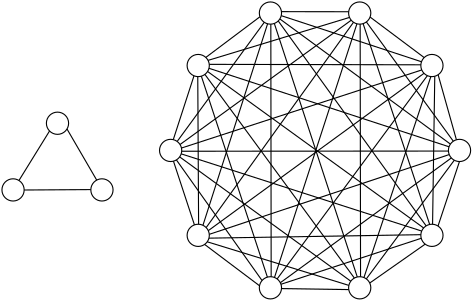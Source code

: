 <?xml version="1.0"?>
<!DOCTYPE ipe SYSTEM "ipe.dtd">
<ipe version="70218" creator="Ipe 7.2.24">
<info created="D:20220701145346" modified="D:20220701145346"/>
<ipestyle name="basic">
<symbol name="arrow/arc(spx)">
<path stroke="sym-stroke" fill="sym-stroke" pen="sym-pen">
0 0 m
-1 0.333 l
-1 -0.333 l
h
</path>
</symbol>
<symbol name="arrow/farc(spx)">
<path stroke="sym-stroke" fill="white" pen="sym-pen">
0 0 m
-1 0.333 l
-1 -0.333 l
h
</path>
</symbol>
<symbol name="arrow/ptarc(spx)">
<path stroke="sym-stroke" fill="sym-stroke" pen="sym-pen">
0 0 m
-1 0.333 l
-0.8 0 l
-1 -0.333 l
h
</path>
</symbol>
<symbol name="arrow/fptarc(spx)">
<path stroke="sym-stroke" fill="white" pen="sym-pen">
0 0 m
-1 0.333 l
-0.8 0 l
-1 -0.333 l
h
</path>
</symbol>
<symbol name="mark/circle(sx)" transformations="translations">
<path fill="sym-stroke">
0.6 0 0 0.6 0 0 e
0.4 0 0 0.4 0 0 e
</path>
</symbol>
<symbol name="mark/disk(sx)" transformations="translations">
<path fill="sym-stroke">
0.6 0 0 0.6 0 0 e
</path>
</symbol>
<symbol name="mark/fdisk(sfx)" transformations="translations">
<group>
<path fill="sym-fill">
0.5 0 0 0.5 0 0 e
</path>
<path fill="sym-stroke" fillrule="eofill">
0.6 0 0 0.6 0 0 e
0.4 0 0 0.4 0 0 e
</path>
</group>
</symbol>
<symbol name="mark/box(sx)" transformations="translations">
<path fill="sym-stroke" fillrule="eofill">
-0.6 -0.6 m
0.6 -0.6 l
0.6 0.6 l
-0.6 0.6 l
h
-0.4 -0.4 m
0.4 -0.4 l
0.4 0.4 l
-0.4 0.4 l
h
</path>
</symbol>
<symbol name="mark/square(sx)" transformations="translations">
<path fill="sym-stroke">
-0.6 -0.6 m
0.6 -0.6 l
0.6 0.6 l
-0.6 0.6 l
h
</path>
</symbol>
<symbol name="mark/fsquare(sfx)" transformations="translations">
<group>
<path fill="sym-fill">
-0.5 -0.5 m
0.5 -0.5 l
0.5 0.5 l
-0.5 0.5 l
h
</path>
<path fill="sym-stroke" fillrule="eofill">
-0.6 -0.6 m
0.6 -0.6 l
0.6 0.6 l
-0.6 0.6 l
h
-0.4 -0.4 m
0.4 -0.4 l
0.4 0.4 l
-0.4 0.4 l
h
</path>
</group>
</symbol>
<symbol name="mark/cross(sx)" transformations="translations">
<group>
<path fill="sym-stroke">
-0.43 -0.57 m
0.57 0.43 l
0.43 0.57 l
-0.57 -0.43 l
h
</path>
<path fill="sym-stroke">
-0.43 0.57 m
0.57 -0.43 l
0.43 -0.57 l
-0.57 0.43 l
h
</path>
</group>
</symbol>
<symbol name="arrow/fnormal(spx)">
<path stroke="sym-stroke" fill="white" pen="sym-pen">
0 0 m
-1 0.333 l
-1 -0.333 l
h
</path>
</symbol>
<symbol name="arrow/pointed(spx)">
<path stroke="sym-stroke" fill="sym-stroke" pen="sym-pen">
0 0 m
-1 0.333 l
-0.8 0 l
-1 -0.333 l
h
</path>
</symbol>
<symbol name="arrow/fpointed(spx)">
<path stroke="sym-stroke" fill="white" pen="sym-pen">
0 0 m
-1 0.333 l
-0.8 0 l
-1 -0.333 l
h
</path>
</symbol>
<symbol name="arrow/linear(spx)">
<path stroke="sym-stroke" pen="sym-pen">
-1 0.333 m
0 0 l
-1 -0.333 l
</path>
</symbol>
<symbol name="arrow/fdouble(spx)">
<path stroke="sym-stroke" fill="white" pen="sym-pen">
0 0 m
-1 0.333 l
-1 -0.333 l
h
-1 0 m
-2 0.333 l
-2 -0.333 l
h
</path>
</symbol>
<symbol name="arrow/double(spx)">
<path stroke="sym-stroke" fill="sym-stroke" pen="sym-pen">
0 0 m
-1 0.333 l
-1 -0.333 l
h
-1 0 m
-2 0.333 l
-2 -0.333 l
h
</path>
</symbol>
<symbol name="arrow/mid-normal(spx)">
<path stroke="sym-stroke" fill="sym-stroke" pen="sym-pen">
0.5 0 m
-0.5 0.333 l
-0.5 -0.333 l
h
</path>
</symbol>
<symbol name="arrow/mid-fnormal(spx)">
<path stroke="sym-stroke" fill="white" pen="sym-pen">
0.5 0 m
-0.5 0.333 l
-0.5 -0.333 l
h
</path>
</symbol>
<symbol name="arrow/mid-pointed(spx)">
<path stroke="sym-stroke" fill="sym-stroke" pen="sym-pen">
0.5 0 m
-0.5 0.333 l
-0.3 0 l
-0.5 -0.333 l
h
</path>
</symbol>
<symbol name="arrow/mid-fpointed(spx)">
<path stroke="sym-stroke" fill="white" pen="sym-pen">
0.5 0 m
-0.5 0.333 l
-0.3 0 l
-0.5 -0.333 l
h
</path>
</symbol>
<symbol name="arrow/mid-double(spx)">
<path stroke="sym-stroke" fill="sym-stroke" pen="sym-pen">
1 0 m
0 0.333 l
0 -0.333 l
h
0 0 m
-1 0.333 l
-1 -0.333 l
h
</path>
</symbol>
<symbol name="arrow/mid-fdouble(spx)">
<path stroke="sym-stroke" fill="white" pen="sym-pen">
1 0 m
0 0.333 l
0 -0.333 l
h
0 0 m
-1 0.333 l
-1 -0.333 l
h
</path>
</symbol>
<anglesize name="22.5 deg" value="22.5"/>
<anglesize name="30 deg" value="30"/>
<anglesize name="45 deg" value="45"/>
<anglesize name="60 deg" value="60"/>
<anglesize name="90 deg" value="90"/>
<arrowsize name="large" value="10"/>
<arrowsize name="small" value="5"/>
<arrowsize name="tiny" value="3"/>
<color name="blue" value="0 0 1"/>
<color name="brown" value="0.647 0.165 0.165"/>
<color name="darkblue" value="0 0 0.545"/>
<color name="darkcyan" value="0 0.545 0.545"/>
<color name="darkgray" value="0.663"/>
<color name="darkgreen" value="0 0.392 0"/>
<color name="darkmagenta" value="0.545 0 0.545"/>
<color name="darkorange" value="1 0.549 0"/>
<color name="darkred" value="0.545 0 0"/>
<color name="gold" value="1 0.843 0"/>
<color name="gray" value="0.745"/>
<color name="green" value="0 1 0"/>
<color name="lightblue" value="0.678 0.847 0.902"/>
<color name="lightcyan" value="0.878 1 1"/>
<color name="lightgray" value="0.827"/>
<color name="lightgreen" value="0.565 0.933 0.565"/>
<color name="lightyellow" value="1 1 0.878"/>
<color name="navy" value="0 0 0.502"/>
<color name="orange" value="1 0.647 0"/>
<color name="pink" value="1 0.753 0.796"/>
<color name="purple" value="0.627 0.125 0.941"/>
<color name="red" value="1 0 0"/>
<color name="seagreen" value="0.18 0.545 0.341"/>
<color name="turquoise" value="0.251 0.878 0.816"/>
<color name="violet" value="0.933 0.51 0.933"/>
<color name="yellow" value="1 1 0"/>
<dashstyle name="dash dot dotted" value="[4 2 1 2 1 2] 0"/>
<dashstyle name="dash dotted" value="[4 2 1 2] 0"/>
<dashstyle name="dashed" value="[4] 0"/>
<dashstyle name="dotted" value="[1 3] 0"/>
<gridsize name="10 pts (~3.5 mm)" value="10"/>
<gridsize name="14 pts (~5 mm)" value="14"/>
<gridsize name="16 pts (~6 mm)" value="16"/>
<gridsize name="20 pts (~7 mm)" value="20"/>
<gridsize name="28 pts (~10 mm)" value="28"/>
<gridsize name="32 pts (~12 mm)" value="32"/>
<gridsize name="4 pts" value="4"/>
<gridsize name="56 pts (~20 mm)" value="56"/>
<gridsize name="8 pts (~3 mm)" value="8"/>
<opacity name="10%" value="0.1"/>
<opacity name="30%" value="0.3"/>
<opacity name="50%" value="0.5"/>
<opacity name="75%" value="0.75"/>
<pen name="fat" value="1.2"/>
<pen name="heavier" value="0.8"/>
<pen name="ultrafat" value="2"/>
<symbolsize name="large" value="5"/>
<symbolsize name="small" value="2"/>
<symbolsize name="tiny" value="1.1"/>
<textsize name="Huge" value="\Huge"/>
<textsize name="LARGE" value="\LARGE"/>
<textsize name="Large" value="\Large"/>
<textsize name="footnote" value="\footnotesize"/>
<textsize name="huge" value="\huge"/>
<textsize name="large" value="\large"/>
<textsize name="small" value="\small"/>
<textsize name="tiny" value="\tiny"/>
<textstyle name="center" begin="\begin{center}" end="\end{center}"/>
<textstyle name="item" begin="\begin{itemize}\item{}" end="\end{itemize}"/>
<textstyle name="itemize" begin="\begin{itemize}" end="\end{itemize}"/>
<tiling name="falling" angle="-60" step="4" width="1"/>
<tiling name="rising" angle="30" step="4" width="1"/>
</ipestyle>
<page>
<layer name="alpha"/>
<view layers="alpha" active="alpha"/>
<path layer="alpha" matrix="1 0 0 1 3.34171 -5.97901" stroke="black">
4 0 0 4 100 680 e
</path>
<path matrix="1 0 0 1 3.34171 -5.97901" stroke="black">
4 0 0 4 116 704 e
</path>
<path matrix="1 0 0 1 3.34171 -5.97901" stroke="black">
4 0 0 4 132 680 e
</path>
<path matrix="1 0 0 1 54.0001 14.7978" stroke="black">
4 0 0 4 116 704 e
</path>
<path matrix="1 0 0 1 80.0001 33.6879" stroke="black">
4 0 0 4 116 704 e
</path>
<path matrix="1 0 0 1 112.138 33.6879" stroke="black">
4 0 0 4 116 704 e
</path>
<path matrix="1 0 0 1 138.138 14.7978" stroke="black">
4 0 0 4 116 704 e
</path>
<path matrix="1 0 0 1 148.069 -15.767" stroke="black">
4 0 0 4 116 704 e
</path>
<path matrix="1 0 0 1 138.138 -46.3318" stroke="black">
4 0 0 4 116 704 e
</path>
<path matrix="1 0 0 1 112.138 -65.2219" stroke="black">
4 0 0 4 116 704 e
</path>
<path matrix="1 0 0 1 80.0001 -65.2219" stroke="black">
4 0 0 4 116 704 e
</path>
<path matrix="1 0 0 1 54.0001 -46.3318" stroke="black">
4 0 0 4 116 704 e
</path>
<path matrix="1 0 0 1 44.069 -15.767" stroke="black">
4 0 0 4 116 704 e
</path>
<path matrix="1 0 0 1 3.34171 -5.97901" stroke="black">
102.121 683.391 m
113.135 701.208 l
</path>
<path matrix="1 0 0 1 3.34171 -5.97901" stroke="black">
104 679.964 m
128.002 680.116 l
</path>
<path matrix="1 0 0 1 3.34171 -5.97901" stroke="black">
119.42 701.925 m
130.114 683.527 l
</path>
<path stroke="black">
161.022 692.118 m
168.481 715.098 l
</path>
<path stroke="black">
161.087 684.365 m
168.638 661.429 l
</path>
<path stroke="black">
162.146 684.815 m
192.977 641.397 l
</path>
<path stroke="black">
163.319 685.902 m
224.923 641.158 l
</path>
<path stroke="black">
163.873 686.996 m
250.444 659.204 l
</path>
<path stroke="black">
164.059 687.944 m
260.075 688.007 l
</path>
<path stroke="black">
163.973 689.103 m
250.468 717.207 l
</path>
<path stroke="black">
163.454 690.365 m
225.076 735.114 l
</path>
<path stroke="black">
162.423 691.467 m
193.783 734.359 l
</path>
<path stroke="black">
172.734 721.718 m
192.226 736.362 l
</path>
<path stroke="black">
169.836 714.801 m
170.138 661.666 l
</path>
<path stroke="black">
171.128 714.96 m
194.901 642.624 l
</path>
<path stroke="black">
172.405 715.601 m
226.214 642.285 l
</path>
<path stroke="black">
173.372 716.645 m
251.148 660.325 l
</path>
<path stroke="black">
173.874 717.801 m
260.29 689.546 l
</path>
<path stroke="black">
173.978 719.222 m
250.146 719.059 l
</path>
<path stroke="black">
173.543 720.655 m
224.46 736.116 l
</path>
<path stroke="black">
194.974 733.822 m
171.703 661.288 l
</path>
<path stroke="black">
196.14 733.69 m
196.262 642.769 l
</path>
<path stroke="black">
197.398 733.94 m
227.259 642.68 l
</path>
<path stroke="black">
198.808 734.839 m
252.05 661.08 l
</path>
<path stroke="black">
199.39 735.564 m
260.786 690.519 l
</path>
<path stroke="black">
199.888 736.747 m
250.374 720.153 l
</path>
<path stroke="black">
199.968 738.196 m
224.166 738.161 l
</path>
<path stroke="black">
225.902 734.371 m
172.863 660.462 l
</path>
<path stroke="black">
227.132 733.816 m
197.459 642.503 l
</path>
<path stroke="black">
228.299 733.691 m
228.439 642.767 l
</path>
<path stroke="black">
229.357 733.878 m
253.319 661.583 l
</path>
<path stroke="black">
230.536 734.487 m
261.834 691.55 l
</path>
<path stroke="black">
231.871 736.25 m
251.343 721.659 l
</path>
<path stroke="black">
251.282 715.998 m
173.624 659.361 l
</path>
<path stroke="black">
252.493 715.152 m
198.409 641.972 l
</path>
<path stroke="black">
253.75 714.817 m
229.664 642.475 l
</path>
<path stroke="black">
255.158 714.93 m
254.367 661.662 l
</path>
<path stroke="black">
256.366 715.476 m
262.949 692.073 l
</path>
<path stroke="black">
260.357 686.744 m
173.983 658.035 l
</path>
<path stroke="black">
261.124 685.526 m
199.556 640.609 l
</path>
<path stroke="black">
262.179 684.707 m
230.515 641.995 l
</path>
<path stroke="black">
264.047 684.233 m
256.327 661.016 l
</path>
<path stroke="black">
250.145 657.903 m
173.869 656.652 l
</path>
<path stroke="black">
250.282 656.605 m
199.791 640.053 l
</path>
<path stroke="black">
251.703 654.495 m
231.747 640.503 l
</path>
<path stroke="black">
224.233 639.647 m
173.249 655.335 l
</path>
<path stroke="black">
224.19 638.133 m
199.99 638.497 l
</path>
<path stroke="black">
192.068 639.512 m
172.298 654.394 l
</path>
</page>
</ipe>
